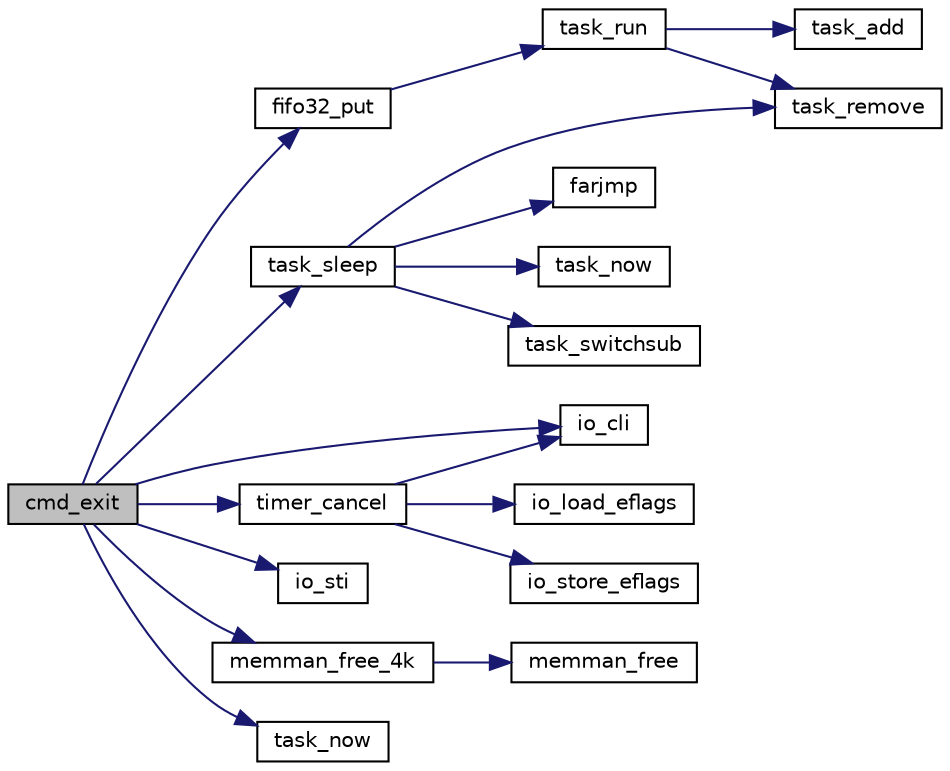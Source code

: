 digraph "cmd_exit"
{
 // LATEX_PDF_SIZE
  edge [fontname="Helvetica",fontsize="10",labelfontname="Helvetica",labelfontsize="10"];
  node [fontname="Helvetica",fontsize="10",shape=record];
  rankdir="LR";
  Node1 [label="cmd_exit",height=0.2,width=0.4,color="black", fillcolor="grey75", style="filled", fontcolor="black",tooltip=" "];
  Node1 -> Node2 [color="midnightblue",fontsize="10",style="solid"];
  Node2 [label="fifo32_put",height=0.2,width=0.4,color="black", fillcolor="white", style="filled",URL="$bootpack_8h.html#a5c1bea596c94c2a89840d555c98abb84",tooltip=" "];
  Node2 -> Node3 [color="midnightblue",fontsize="10",style="solid"];
  Node3 [label="task_run",height=0.2,width=0.4,color="black", fillcolor="white", style="filled",URL="$bootpack_8h.html#a579117953072527527cd89b4ebc929ef",tooltip=" "];
  Node3 -> Node4 [color="midnightblue",fontsize="10",style="solid"];
  Node4 [label="task_add",height=0.2,width=0.4,color="black", fillcolor="white", style="filled",URL="$mtask_8c.html#a402b7583d2459d4a08561dcc5d493f4a",tooltip=" "];
  Node3 -> Node5 [color="midnightblue",fontsize="10",style="solid"];
  Node5 [label="task_remove",height=0.2,width=0.4,color="black", fillcolor="white", style="filled",URL="$mtask_8c.html#a11f14489f9989d977a88064d02e682ae",tooltip=" "];
  Node1 -> Node6 [color="midnightblue",fontsize="10",style="solid"];
  Node6 [label="io_cli",height=0.2,width=0.4,color="black", fillcolor="white", style="filled",URL="$bootpack_8h.html#a8efff3df95d8ca5965876fe8949f99ae",tooltip=" "];
  Node1 -> Node7 [color="midnightblue",fontsize="10",style="solid"];
  Node7 [label="io_sti",height=0.2,width=0.4,color="black", fillcolor="white", style="filled",URL="$bootpack_8h.html#a2c79d0d7b1caa7fe6260a55e5136872e",tooltip=" "];
  Node1 -> Node8 [color="midnightblue",fontsize="10",style="solid"];
  Node8 [label="memman_free_4k",height=0.2,width=0.4,color="black", fillcolor="white", style="filled",URL="$bootpack_8h.html#acad1337e14f758731d8241ee094d1a86",tooltip=" "];
  Node8 -> Node9 [color="midnightblue",fontsize="10",style="solid"];
  Node9 [label="memman_free",height=0.2,width=0.4,color="black", fillcolor="white", style="filled",URL="$memory_8c.html#a4d14a01ac8b137a266aafe80c5102a52",tooltip=" "];
  Node1 -> Node10 [color="midnightblue",fontsize="10",style="solid"];
  Node10 [label="task_now",height=0.2,width=0.4,color="black", fillcolor="white", style="filled",URL="$bootpack_8h.html#a72a85d580d503d9c2743398e78ab612b",tooltip=" "];
  Node1 -> Node11 [color="midnightblue",fontsize="10",style="solid"];
  Node11 [label="task_sleep",height=0.2,width=0.4,color="black", fillcolor="white", style="filled",URL="$bootpack_8h.html#ad8d41e312627e0054a1a9d61ca173ff1",tooltip=" "];
  Node11 -> Node12 [color="midnightblue",fontsize="10",style="solid"];
  Node12 [label="farjmp",height=0.2,width=0.4,color="black", fillcolor="white", style="filled",URL="$bootpack_8h.html#a0c42a9b5531e7052d27e7389223cdf98",tooltip=" "];
  Node11 -> Node13 [color="midnightblue",fontsize="10",style="solid"];
  Node13 [label="task_now",height=0.2,width=0.4,color="black", fillcolor="white", style="filled",URL="$mtask_8c.html#a72a85d580d503d9c2743398e78ab612b",tooltip=" "];
  Node11 -> Node5 [color="midnightblue",fontsize="10",style="solid"];
  Node11 -> Node14 [color="midnightblue",fontsize="10",style="solid"];
  Node14 [label="task_switchsub",height=0.2,width=0.4,color="black", fillcolor="white", style="filled",URL="$mtask_8c.html#a5b13fad918e89f8ffa77326ea1989773",tooltip=" "];
  Node1 -> Node15 [color="midnightblue",fontsize="10",style="solid"];
  Node15 [label="timer_cancel",height=0.2,width=0.4,color="black", fillcolor="white", style="filled",URL="$bootpack_8h.html#ac6cae52d128dc87c24e060c6b4ba6e58",tooltip=" "];
  Node15 -> Node6 [color="midnightblue",fontsize="10",style="solid"];
  Node15 -> Node16 [color="midnightblue",fontsize="10",style="solid"];
  Node16 [label="io_load_eflags",height=0.2,width=0.4,color="black", fillcolor="white", style="filled",URL="$bootpack_8h.html#acf007bdb6d8bea64314996b7d7b01470",tooltip=" "];
  Node15 -> Node17 [color="midnightblue",fontsize="10",style="solid"];
  Node17 [label="io_store_eflags",height=0.2,width=0.4,color="black", fillcolor="white", style="filled",URL="$bootpack_8h.html#aac4f8e3e6b71a465592bdf1f5d4202ac",tooltip=" "];
}
